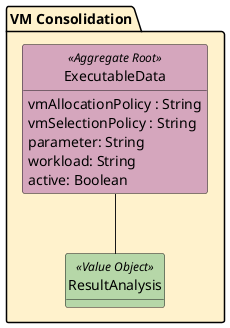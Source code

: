 @startuml
hide circle
hide methods

folder "VM Consolidation" as BillingRoundSpecificationFolder #FFF2CC {
    class ExecutableData <<Aggregate Root>> #D5A6BD {
        vmAllocationPolicy : String
        vmSelectionPolicy : String
        parameter: String
        workload: String
        active: Boolean
    }

    class ResultAnalysis <<Value Object>> #B6D7A8 {

    }

    ExecutableData -- ResultAnalysis
}

@enduml
